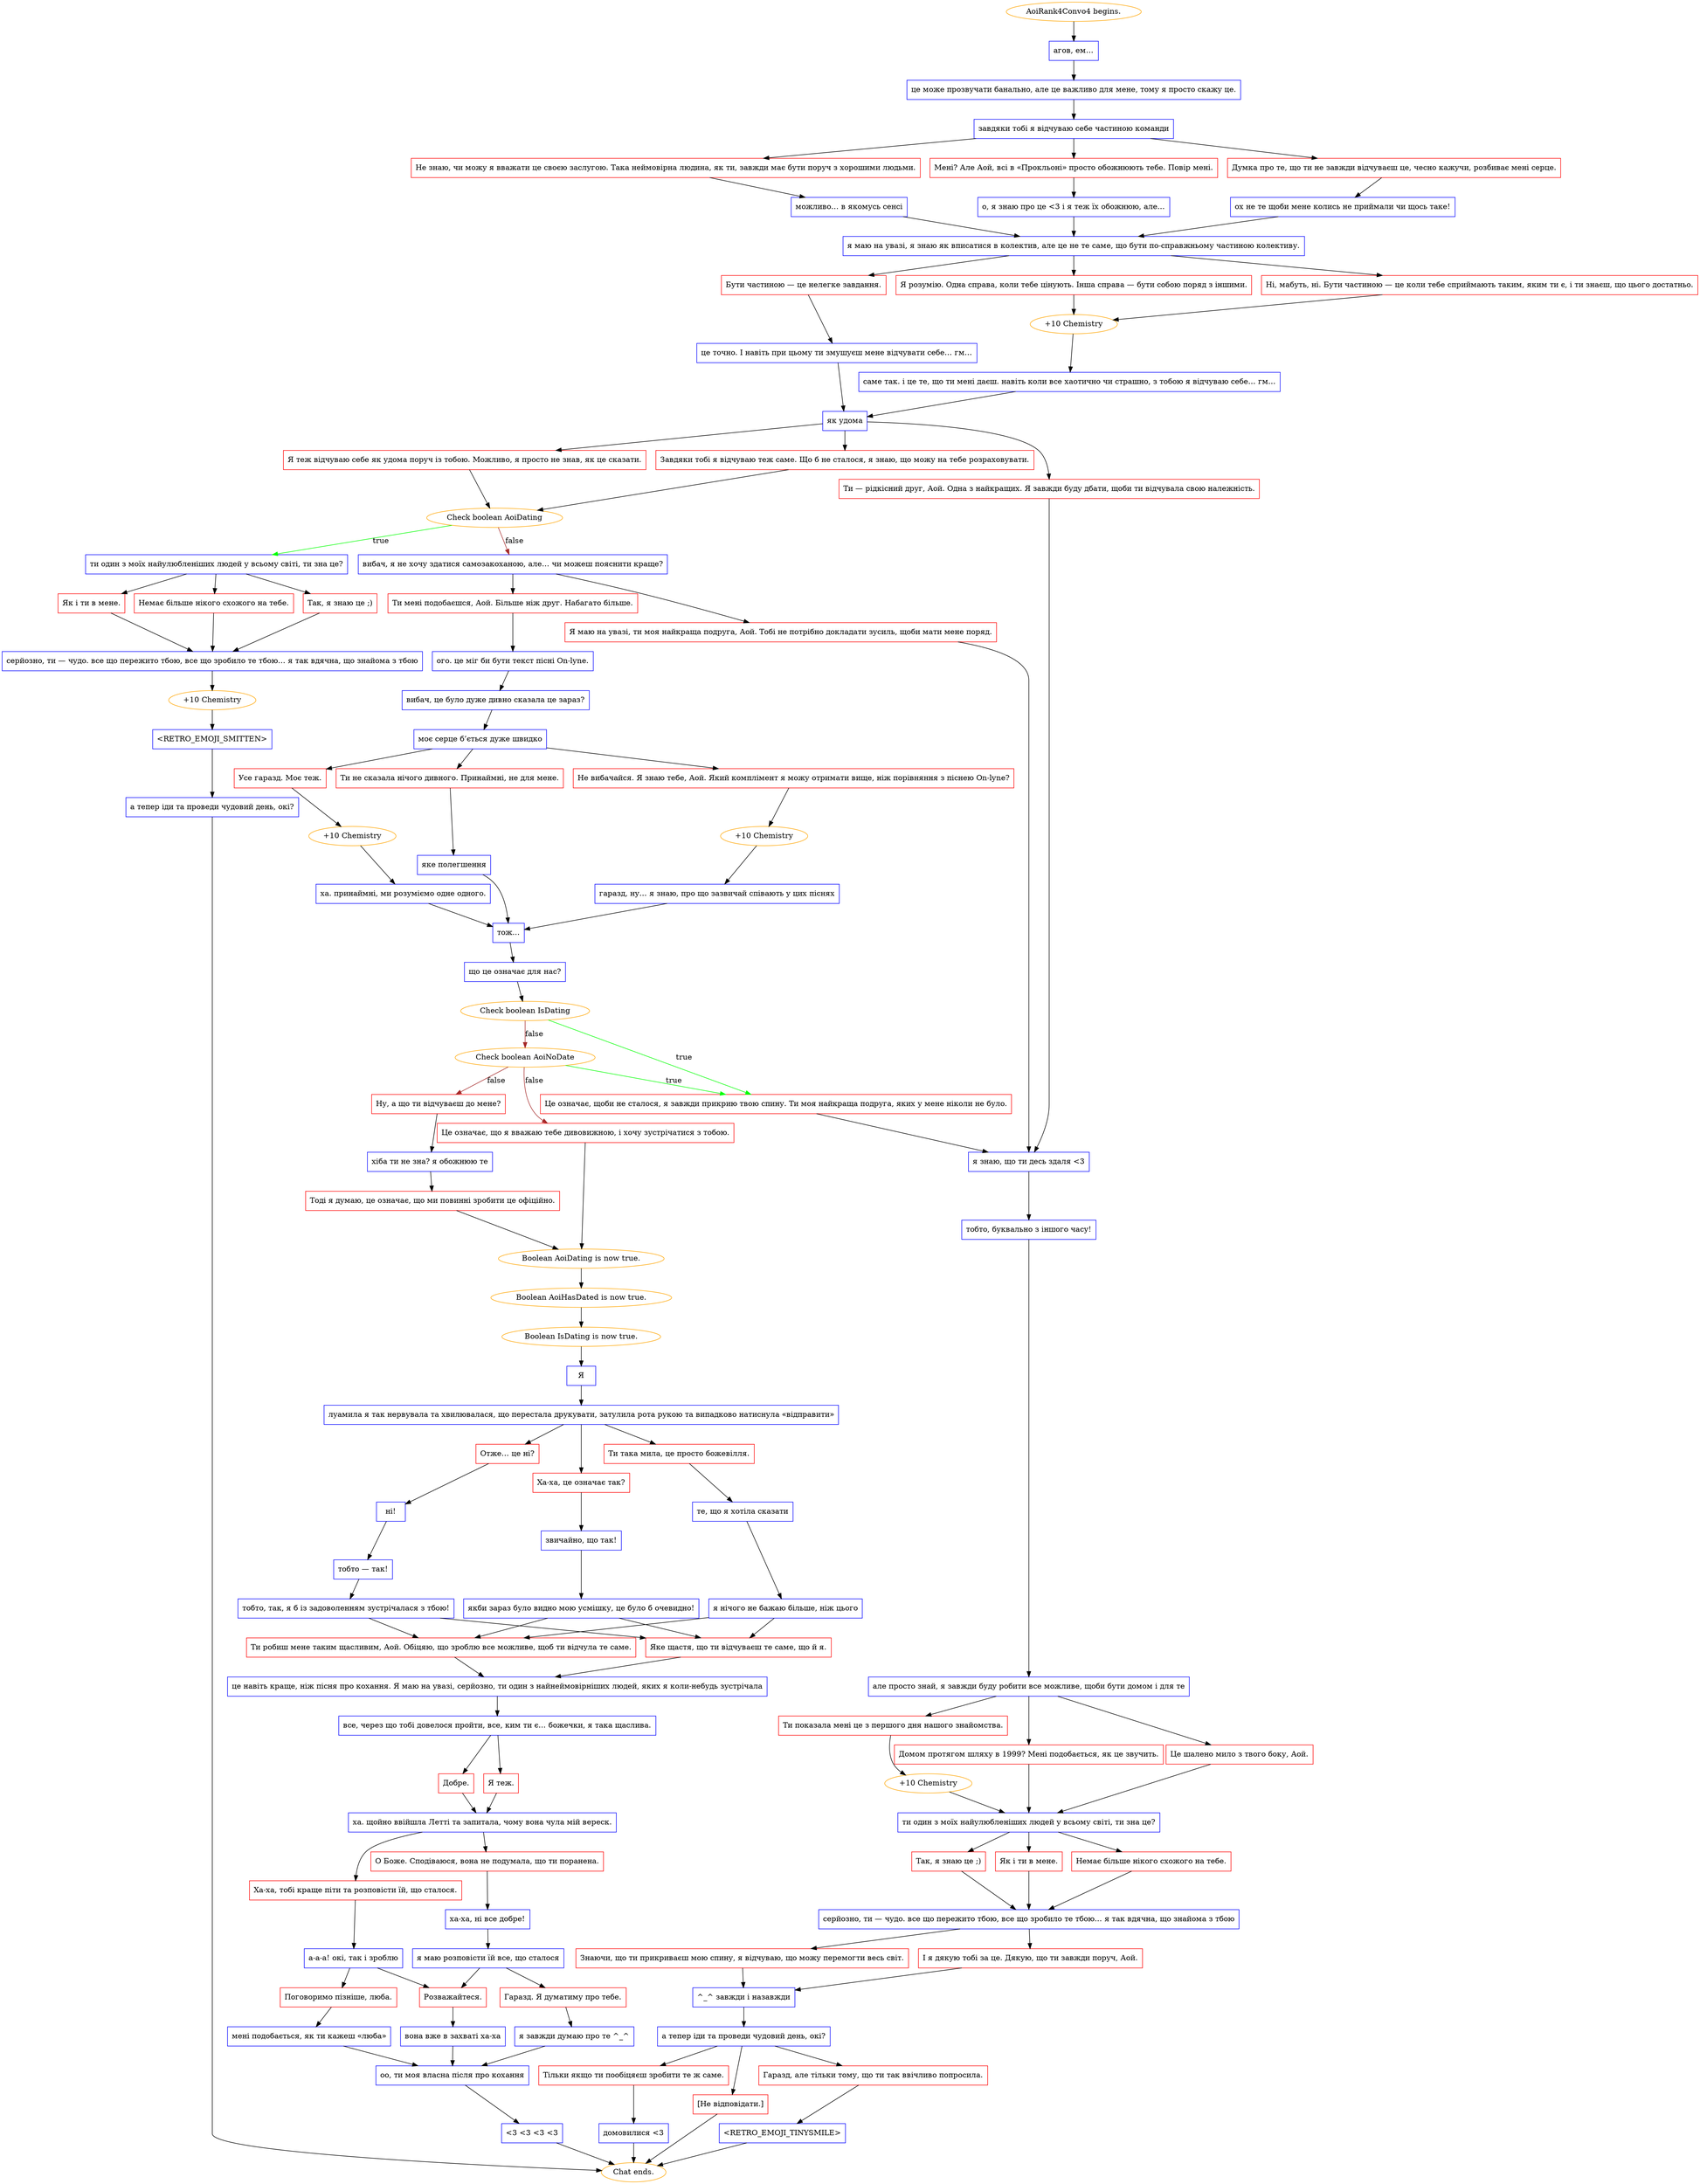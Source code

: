 digraph {
	"AoiRank4Convo4 begins." [color=orange];
		"AoiRank4Convo4 begins." -> j2889248601;
	j2889248601 [label="агов, ем…",shape=box,color=blue];
		j2889248601 -> j1839795762;
	j1839795762 [label="це може прозвучати банально, але це важливо для мене, тому я просто скажу це.",shape=box,color=blue];
		j1839795762 -> j1441796804;
	j1441796804 [label="завдяки тобі я відчуваю себе частиною команди",shape=box,color=blue];
		j1441796804 -> j1905351221;
		j1441796804 -> j1424398609;
		j1441796804 -> j1081869491;
	j1905351221 [label="Не знаю, чи можу я вважати це своєю заслугою. Така неймовірна людина, як ти, завжди має бути поруч з хорошими людьми.",shape=box,color=red];
		j1905351221 -> j212342278;
	j1424398609 [label="Мені? Але Аой, всі в «Прокльоні» просто обожнюють тебе. Повір мені.",shape=box,color=red];
		j1424398609 -> j522722533;
	j1081869491 [label="Думка про те, що ти не завжди відчуваєш це, чесно кажучи, розбиває мені серце.",shape=box,color=red];
		j1081869491 -> j3597148781;
	j212342278 [label="можливо… в якомусь сенсі",shape=box,color=blue];
		j212342278 -> j2323355401;
	j522722533 [label="о, я знаю про це <3 і я теж їх обожнюю, але…",shape=box,color=blue];
		j522722533 -> j2323355401;
	j3597148781 [label="ох не те щоби мене колись не приймали чи щось таке!",shape=box,color=blue];
		j3597148781 -> j2323355401;
	j2323355401 [label="я маю на увазі, я знаю як вписатися в колектив, але це не те саме, що бути по-справжньому частиною колективу.",shape=box,color=blue];
		j2323355401 -> j3424043475;
		j2323355401 -> j954937958;
		j2323355401 -> j1985539741;
	j3424043475 [label="Я розумію. Одна справа, коли тебе цінують. Інша справа — бути собою поряд з іншими.",shape=box,color=red];
		j3424043475 -> j3360900690;
	j954937958 [label="Ні, мабуть, ні. Бути частиною — це коли тебе сприймають таким, яким ти є, і ти знаєш, що цього достатньо.",shape=box,color=red];
		j954937958 -> j3360900690;
	j1985539741 [label="Бути частиною — це нелегке завдання.",shape=box,color=red];
		j1985539741 -> j4287492438;
	j3360900690 [label="+10 Chemistry",color=orange];
		j3360900690 -> j394441132;
	j4287492438 [label="це точно. І навіть при цьому ти змушуєш мене відчувати себе… гм…",shape=box,color=blue];
		j4287492438 -> j1375353496;
	j394441132 [label="саме так. і це те, що ти мені даєш. навіть коли все хаотично чи страшно, з тобою я відчуваю себе… гм…",shape=box,color=blue];
		j394441132 -> j1375353496;
	j1375353496 [label="як удома",shape=box,color=blue];
		j1375353496 -> j4222498738;
		j1375353496 -> j1602603065;
		j1375353496 -> j551086255;
	j4222498738 [label="Я теж відчуваю себе як удома поруч із тобою. Можливо, я просто не знав, як це сказати.",shape=box,color=red];
		j4222498738 -> j3623430327;
	j1602603065 [label="Завдяки тобі я відчуваю теж саме. Що б не сталося, я знаю, що можу на тебе розраховувати.",shape=box,color=red];
		j1602603065 -> j3623430327;
	j551086255 [label="Ти — рідкісний друг, Аой. Одна з найкращих. Я завжди буду дбати, щоби ти відчувала свою належність.",shape=box,color=red];
		j551086255 -> j1028610270;
	j3623430327 [label="Check boolean AoiDating",color=orange];
		j3623430327 -> j3889744209 [label=true,color=green];
		j3623430327 -> j3192186296 [label=false,color=brown];
	j1028610270 [label="я знаю, що ти десь здаля <3",shape=box,color=blue];
		j1028610270 -> j3947756492;
	j3889744209 [label="ти один з моїх найулюбленіших людей у всьому світі, ти зна це?",shape=box,color=blue];
		j3889744209 -> j3661201774;
		j3889744209 -> j637190827;
		j3889744209 -> j630395204;
	j3192186296 [label="вибач, я не хочу здатися самозакоханою, але… чи можеш пояснити краще?",shape=box,color=blue];
		j3192186296 -> j3960179536;
		j3192186296 -> j4131049106;
	j3947756492 [label="тобто, буквально з іншого часу!",shape=box,color=blue];
		j3947756492 -> j550322863;
	j3661201774 [label="Як і ти в мене.",shape=box,color=red];
		j3661201774 -> j487879140;
	j637190827 [label="Немає більше нікого схожого на тебе.",shape=box,color=red];
		j637190827 -> j487879140;
	j630395204 [label="Так, я знаю це ;)",shape=box,color=red];
		j630395204 -> j487879140;
	j3960179536 [label="Ти мені подобаєшся, Аой. Більше ніж друг. Набагато більше.",shape=box,color=red];
		j3960179536 -> j593411642;
	j4131049106 [label="Я маю на увазі, ти моя найкраща подруга, Аой. Тобі не потрібно докладати зусиль, щоби мати мене поряд.",shape=box,color=red];
		j4131049106 -> j1028610270;
	j550322863 [label="але просто знай, я завжди буду робити все можливе, щоби бути домом і для те",shape=box,color=blue];
		j550322863 -> j4055571233;
		j550322863 -> j1955459505;
		j550322863 -> j1730411696;
	j487879140 [label="серйозно, ти — чудо. все що пережито тбою, все що зробило те тбою… я так вдячна, що знайома з тбою",shape=box,color=blue];
		j487879140 -> j3599659453;
	j593411642 [label="ого. це міг би бути текст пісні On-lyne.",shape=box,color=blue];
		j593411642 -> j1669875983;
	j4055571233 [label="Ти показала мені це з першого дня нашого знайомства.",shape=box,color=red];
		j4055571233 -> j3092270348;
	j1955459505 [label="Домом протягом шляху в 1999? Мені подобається, як це звучить.",shape=box,color=red];
		j1955459505 -> j1832914685;
	j1730411696 [label="Це шалено мило з твого боку, Аой.",shape=box,color=red];
		j1730411696 -> j1832914685;
	j3599659453 [label="+10 Chemistry",color=orange];
		j3599659453 -> j2077664145;
	j1669875983 [label="вибач, це було дуже дивно сказала це зараз?",shape=box,color=blue];
		j1669875983 -> j3943138648;
	j3092270348 [label="+10 Chemistry",color=orange];
		j3092270348 -> j1832914685;
	j1832914685 [label="ти один з моїх найулюбленіших людей у всьому світі, ти зна це?",shape=box,color=blue];
		j1832914685 -> j1746841855;
		j1832914685 -> j2033474951;
		j1832914685 -> j1325281807;
	j2077664145 [label="<RETRO_EMOJI_SMITTEN>",shape=box,color=blue];
		j2077664145 -> j3836854915;
	j3943138648 [label="моє серце б’ється дуже швидко",shape=box,color=blue];
		j3943138648 -> j2477030466;
		j3943138648 -> j2253072611;
		j3943138648 -> j2964575829;
	j1746841855 [label="Як і ти в мене.",shape=box,color=red];
		j1746841855 -> j1263242015;
	j2033474951 [label="Немає більше нікого схожого на тебе.",shape=box,color=red];
		j2033474951 -> j1263242015;
	j1325281807 [label="Так, я знаю це ;)",shape=box,color=red];
		j1325281807 -> j1263242015;
	j3836854915 [label="а тепер іди та проведи чудовий день, окі?",shape=box,color=blue];
		j3836854915 -> "Chat ends.";
	j2477030466 [label="Не вибачайся. Я знаю тебе, Аой. Який комплімент я можу отримати вище, ніж порівняння з піснею On-lyne?",shape=box,color=red];
		j2477030466 -> j3262696707;
	j2253072611 [label="Усе гаразд. Моє теж.",shape=box,color=red];
		j2253072611 -> j1248146793;
	j2964575829 [label="Ти не сказала нічого дивного. Принаймні, не для мене.",shape=box,color=red];
		j2964575829 -> j3436113208;
	j1263242015 [label="серйозно, ти — чудо. все що пережито тбою, все що зробило те тбою… я так вдячна, що знайома з тбою",shape=box,color=blue];
		j1263242015 -> j2413522198;
		j1263242015 -> j108970958;
	"Chat ends." [color=orange];
	j3262696707 [label="+10 Chemistry",color=orange];
		j3262696707 -> j1093290696;
	j1248146793 [label="+10 Chemistry",color=orange];
		j1248146793 -> j714273166;
	j3436113208 [label="яке полегшення",shape=box,color=blue];
		j3436113208 -> j419250269;
	j2413522198 [label="Знаючи, що ти прикриваєш мою спину, я відчуваю, що можу перемогти весь світ.",shape=box,color=red];
		j2413522198 -> j2588444549;
	j108970958 [label="І я дякую тобі за це. Дякую, що ти завжди поруч, Аой.",shape=box,color=red];
		j108970958 -> j2588444549;
	j1093290696 [label="гаразд, ну… я знаю, про що зазвичай співають у цих піснях",shape=box,color=blue];
		j1093290696 -> j419250269;
	j714273166 [label="ха. принаймні, ми розуміємо одне одного.",shape=box,color=blue];
		j714273166 -> j419250269;
	j419250269 [label="тож…",shape=box,color=blue];
		j419250269 -> j3140696736;
	j2588444549 [label="^_^ завжди і назавжди",shape=box,color=blue];
		j2588444549 -> j1547693654;
	j3140696736 [label="що це означає для нас?",shape=box,color=blue];
		j3140696736 -> j1568675080;
	j1547693654 [label="а тепер іди та проведи чудовий день, окі?",shape=box,color=blue];
		j1547693654 -> j2157959239;
		j1547693654 -> j2326828923;
		j1547693654 -> j3548116585;
	j1568675080 [label="Check boolean IsDating",color=orange];
		j1568675080 -> j2606969727 [label=true,color=green];
		j1568675080 -> j1069024573 [label=false,color=brown];
	j2157959239 [label="Гаразд, але тільки тому, що ти так ввічливо попросила.",shape=box,color=red];
		j2157959239 -> j3029731251;
	j2326828923 [label="Тільки якщо ти пообіцяєш зробити те ж саме.",shape=box,color=red];
		j2326828923 -> j357166493;
	j3548116585 [label="[Не відповідати.]",shape=box,color=red];
		j3548116585 -> "Chat ends.";
	j2606969727 [label="Це означає, щоби не сталося, я завжди прикрию твою спину. Ти моя найкраща подруга, яких у мене ніколи не було.",shape=box,color=red];
		j2606969727 -> j1028610270;
	j1069024573 [label="Check boolean AoiNoDate",color=orange];
		j1069024573 -> j2606969727 [label=true,color=green];
		j1069024573 -> j3335627374 [label=false,color=brown];
		j1069024573 -> j17129944 [label=false,color=brown];
	j3029731251 [label="<RETRO_EMOJI_TINYSMILE>",shape=box,color=blue];
		j3029731251 -> "Chat ends.";
	j357166493 [label="домовилися <3",shape=box,color=blue];
		j357166493 -> "Chat ends.";
	j3335627374 [label="Це означає, що я вважаю тебе дивовижною, і хочу зустрічатися з тобою.",shape=box,color=red];
		j3335627374 -> j2840601372;
	j17129944 [label="Ну, а що ти відчуваєш до мене?",shape=box,color=red];
		j17129944 -> j3670804894;
	j2840601372 [label="Boolean AoiDating is now true.",color=orange];
		j2840601372 -> j334615327;
	j3670804894 [label="хіба ти не зна? я обожнюю те",shape=box,color=blue];
		j3670804894 -> j401564377;
	j334615327 [label="Boolean AoiHasDated is now true.",color=orange];
		j334615327 -> j2676262117;
	j401564377 [label="Тоді я думаю, це означає, що ми повинні зробити це офіційно.",shape=box,color=red];
		j401564377 -> j2840601372;
	j2676262117 [label="Boolean IsDating is now true.",color=orange];
		j2676262117 -> j282775415;
	j282775415 [label="Я",shape=box,color=blue];
		j282775415 -> j3179615494;
	j3179615494 [label="луамила я так нервувала та хвилювалася, що перестала друкувати, затулила рота рукою та випадково натиснула «відправити»",shape=box,color=blue];
		j3179615494 -> j2192268730;
		j3179615494 -> j1600691044;
		j3179615494 -> j2061717781;
	j2192268730 [label="Ха-ха, це означає так?",shape=box,color=red];
		j2192268730 -> j1732375358;
	j1600691044 [label="Ти така мила, це просто божевілля.",shape=box,color=red];
		j1600691044 -> j411452570;
	j2061717781 [label="Отже… це ні?",shape=box,color=red];
		j2061717781 -> j2220677840;
	j1732375358 [label="звичайно, що так!",shape=box,color=blue];
		j1732375358 -> j3566895242;
	j411452570 [label="те, що я хотіла сказати",shape=box,color=blue];
		j411452570 -> j2254902658;
	j2220677840 [label="ні!",shape=box,color=blue];
		j2220677840 -> j1127867015;
	j3566895242 [label="якби зараз було видно мою усмішку, це було б очевидно!",shape=box,color=blue];
		j3566895242 -> j325794610;
		j3566895242 -> j3706766393;
	j2254902658 [label="я нічого не бажаю більше, ніж цього",shape=box,color=blue];
		j2254902658 -> j325794610;
		j2254902658 -> j3706766393;
	j1127867015 [label="тобто — так!",shape=box,color=blue];
		j1127867015 -> j1581108048;
	j325794610 [label="Яке щастя, що ти відчуваєш те саме, що й я.",shape=box,color=red];
		j325794610 -> j2965886338;
	j3706766393 [label="Ти робиш мене таким щасливим, Аой. Обіцяю, що зроблю все можливе, щоб ти відчула те саме.",shape=box,color=red];
		j3706766393 -> j2965886338;
	j1581108048 [label="тобто, так, я б із задоволенням зустрічалася з тбою!",shape=box,color=blue];
		j1581108048 -> j325794610;
		j1581108048 -> j3706766393;
	j2965886338 [label="це навіть краще, ніж пісня про кохання. Я маю на увазі, серйозно, ти один з найнеймовірніших людей, яких я коли-небудь зустрічала",shape=box,color=blue];
		j2965886338 -> j3888288418;
	j3888288418 [label="все, через що тобі довелося пройти, все, ким ти є… божечки, я така щаслива.",shape=box,color=blue];
		j3888288418 -> j2980392604;
		j3888288418 -> j1141110346;
	j2980392604 [label="Добре.",shape=box,color=red];
		j2980392604 -> j3710061140;
	j1141110346 [label="Я теж.",shape=box,color=red];
		j1141110346 -> j3710061140;
	j3710061140 [label="ха. щойно ввійшла Летті та запитала, чому вона чула мій вереск.",shape=box,color=blue];
		j3710061140 -> j3602838175;
		j3710061140 -> j1640380167;
	j3602838175 [label="О Боже. Сподіваюся, вона не подумала, що ти поранена.",shape=box,color=red];
		j3602838175 -> j2141651283;
	j1640380167 [label="Ха-ха, тобі краще піти та розповісти їй, що сталося.",shape=box,color=red];
		j1640380167 -> j1756160369;
	j2141651283 [label="ха-ха, ні все добре!",shape=box,color=blue];
		j2141651283 -> j2602139412;
	j1756160369 [label="а-а-а! окі, так і зроблю",shape=box,color=blue];
		j1756160369 -> j3478423945;
		j1756160369 -> j1615278936;
	j2602139412 [label="я маю розповісти їй все, що сталося",shape=box,color=blue];
		j2602139412 -> j3478423945;
		j2602139412 -> j3572564227;
	j3478423945 [label="Розважайтеся.",shape=box,color=red];
		j3478423945 -> j1338126235;
	j1615278936 [label="Поговоримо пізніше, люба.",shape=box,color=red];
		j1615278936 -> j2252457011;
	j3572564227 [label="Гаразд. Я думатиму про тебе.",shape=box,color=red];
		j3572564227 -> j4294641503;
	j1338126235 [label="вона вже в захваті ха-ха",shape=box,color=blue];
		j1338126235 -> j1366006565;
	j2252457011 [label="мені подобається, як ти кажеш «люба»",shape=box,color=blue];
		j2252457011 -> j1366006565;
	j4294641503 [label="я завжди думаю про те ^_^",shape=box,color=blue];
		j4294641503 -> j1366006565;
	j1366006565 [label="оо, ти моя власна після про кохання",shape=box,color=blue];
		j1366006565 -> j2074037111;
	j2074037111 [label="<3 <3 <3 <3",shape=box,color=blue];
		j2074037111 -> "Chat ends.";
}